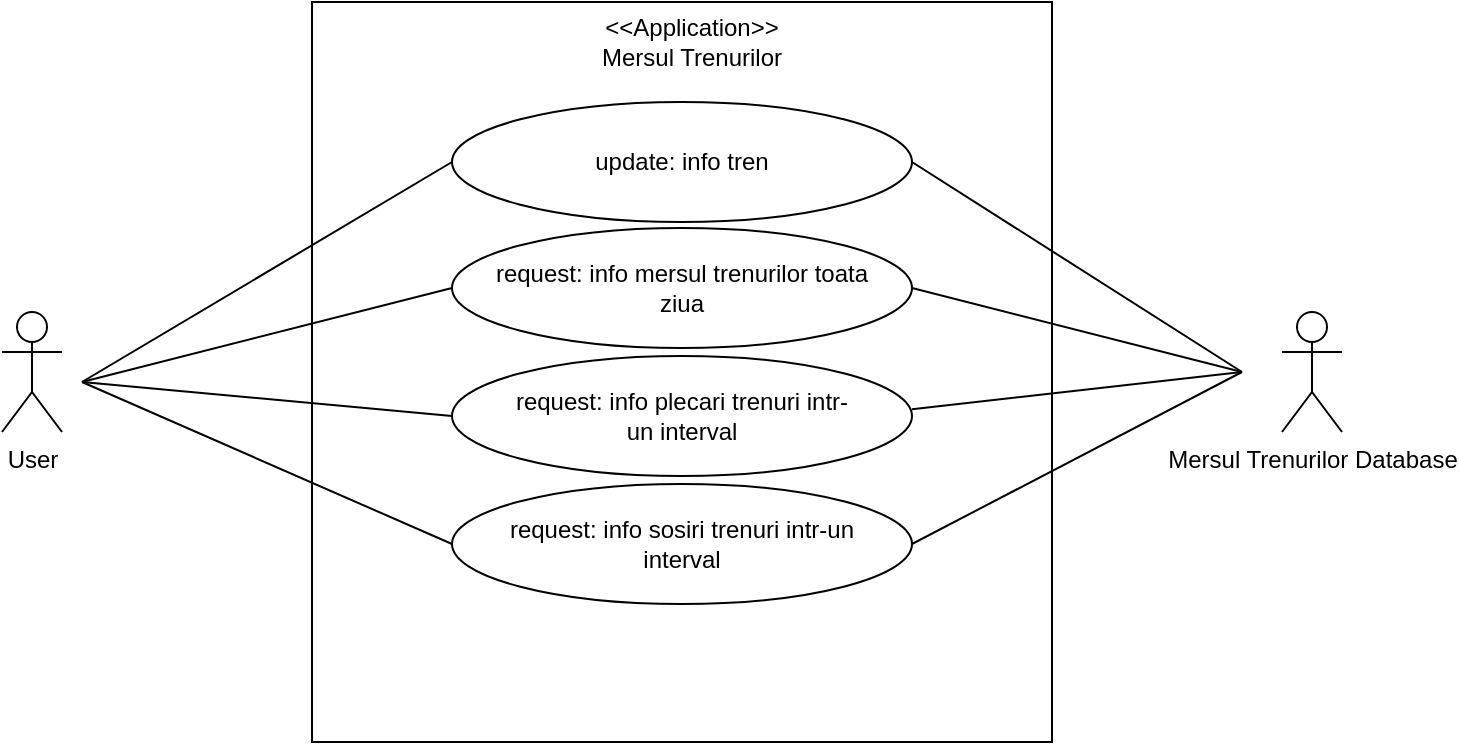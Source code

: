 <mxfile version="14.0.1" type="device"><diagram id="cNZZ7d1zDw1uW2CKmMXm" name="Page-1"><mxGraphModel dx="1135" dy="740" grid="1" gridSize="10" guides="1" tooltips="1" connect="1" arrows="1" fold="1" page="0" pageScale="1" pageWidth="850" pageHeight="1100" math="0" shadow="0"><root><mxCell id="0"/><mxCell id="1" parent="0"/><mxCell id="wpge1GxWOh_w64o-huvd-2" value="" style="whiteSpace=wrap;html=1;aspect=fixed;" vertex="1" parent="1"><mxGeometry x="175" y="110" width="370" height="370" as="geometry"/></mxCell><mxCell id="wpge1GxWOh_w64o-huvd-13" value="" style="ellipse;whiteSpace=wrap;html=1;backgroundOutline=0;" vertex="1" parent="1"><mxGeometry x="245" y="160" width="230" height="60" as="geometry"/></mxCell><mxCell id="wpge1GxWOh_w64o-huvd-12" value="" style="ellipse;whiteSpace=wrap;html=1;backgroundOutline=0;" vertex="1" parent="1"><mxGeometry x="245" y="351" width="230" height="60" as="geometry"/></mxCell><mxCell id="wpge1GxWOh_w64o-huvd-11" value="" style="ellipse;whiteSpace=wrap;html=1;backgroundOutline=0;" vertex="1" parent="1"><mxGeometry x="245" y="287" width="230" height="60" as="geometry"/></mxCell><mxCell id="wpge1GxWOh_w64o-huvd-1" value="User" style="shape=umlActor;verticalLabelPosition=bottom;verticalAlign=top;html=1;outlineConnect=0;" vertex="1" parent="1"><mxGeometry x="20" y="265" width="30" height="60" as="geometry"/></mxCell><mxCell id="wpge1GxWOh_w64o-huvd-3" value="&lt;div&gt;&amp;lt;&amp;lt;Application&amp;gt;&amp;gt;&lt;/div&gt;&lt;div&gt;Mersul Trenurilor&lt;br&gt;&lt;/div&gt;" style="text;html=1;strokeColor=none;fillColor=none;align=center;verticalAlign=middle;whiteSpace=wrap;rounded=0;" vertex="1" parent="1"><mxGeometry x="300" y="120" width="130" height="20" as="geometry"/></mxCell><mxCell id="wpge1GxWOh_w64o-huvd-6" value="update: info tren" style="text;html=1;strokeColor=none;fillColor=none;align=center;verticalAlign=middle;whiteSpace=wrap;rounded=0;" vertex="1" parent="1"><mxGeometry x="300" y="180" width="120" height="20" as="geometry"/></mxCell><mxCell id="wpge1GxWOh_w64o-huvd-10" value="" style="ellipse;whiteSpace=wrap;html=1;backgroundOutline=0;" vertex="1" parent="1"><mxGeometry x="245" y="223" width="230" height="60" as="geometry"/></mxCell><mxCell id="wpge1GxWOh_w64o-huvd-7" value="request: info mersul trenurilor toata ziua" style="text;html=1;strokeColor=none;fillColor=none;align=center;verticalAlign=middle;whiteSpace=wrap;rounded=0;" vertex="1" parent="1"><mxGeometry x="265" y="243" width="190" height="20" as="geometry"/></mxCell><mxCell id="wpge1GxWOh_w64o-huvd-9" value="request: info sosiri trenuri intr-un interval" style="text;html=1;strokeColor=none;fillColor=none;align=center;verticalAlign=middle;whiteSpace=wrap;rounded=0;" vertex="1" parent="1"><mxGeometry x="270" y="371" width="180" height="20" as="geometry"/></mxCell><mxCell id="wpge1GxWOh_w64o-huvd-8" value="request: info plecari trenuri intr-un interval" style="text;html=1;strokeColor=none;fillColor=none;align=center;verticalAlign=middle;whiteSpace=wrap;rounded=0;" vertex="1" parent="1"><mxGeometry x="270" y="307" width="180" height="20" as="geometry"/></mxCell><mxCell id="wpge1GxWOh_w64o-huvd-15" value="" style="endArrow=none;html=1;entryX=0;entryY=0.5;entryDx=0;entryDy=0;" edge="1" parent="1" target="wpge1GxWOh_w64o-huvd-13"><mxGeometry width="50" height="50" relative="1" as="geometry"><mxPoint x="60" y="300" as="sourcePoint"/><mxPoint x="100" y="243" as="targetPoint"/></mxGeometry></mxCell><mxCell id="wpge1GxWOh_w64o-huvd-16" value="" style="endArrow=none;html=1;entryX=0;entryY=0.5;entryDx=0;entryDy=0;" edge="1" parent="1" target="wpge1GxWOh_w64o-huvd-10"><mxGeometry width="50" height="50" relative="1" as="geometry"><mxPoint x="60" y="300" as="sourcePoint"/><mxPoint x="255" y="200" as="targetPoint"/></mxGeometry></mxCell><mxCell id="wpge1GxWOh_w64o-huvd-17" value="" style="endArrow=none;html=1;entryX=0;entryY=0.5;entryDx=0;entryDy=0;" edge="1" parent="1" target="wpge1GxWOh_w64o-huvd-11"><mxGeometry width="50" height="50" relative="1" as="geometry"><mxPoint x="60" y="300" as="sourcePoint"/><mxPoint x="255" y="263" as="targetPoint"/></mxGeometry></mxCell><mxCell id="wpge1GxWOh_w64o-huvd-19" value="" style="endArrow=none;html=1;entryX=0;entryY=0.5;entryDx=0;entryDy=0;" edge="1" parent="1" target="wpge1GxWOh_w64o-huvd-12"><mxGeometry width="50" height="50" relative="1" as="geometry"><mxPoint x="60" y="300" as="sourcePoint"/><mxPoint x="250" y="260" as="targetPoint"/></mxGeometry></mxCell><mxCell id="wpge1GxWOh_w64o-huvd-20" value="" style="endArrow=none;html=1;exitX=1;exitY=0.5;exitDx=0;exitDy=0;entryX=0;entryY=0.5;entryDx=0;entryDy=0;" edge="1" parent="1" source="wpge1GxWOh_w64o-huvd-13"><mxGeometry width="50" height="50" relative="1" as="geometry"><mxPoint x="590" y="310" as="sourcePoint"/><mxPoint x="640" y="295.0" as="targetPoint"/></mxGeometry></mxCell><mxCell id="wpge1GxWOh_w64o-huvd-21" value="" style="endArrow=none;html=1;entryX=0;entryY=0.5;entryDx=0;entryDy=0;exitX=1;exitY=0.5;exitDx=0;exitDy=0;" edge="1" parent="1" source="wpge1GxWOh_w64o-huvd-10"><mxGeometry width="50" height="50" relative="1" as="geometry"><mxPoint x="560" y="310" as="sourcePoint"/><mxPoint x="640" y="295.0" as="targetPoint"/></mxGeometry></mxCell><mxCell id="wpge1GxWOh_w64o-huvd-22" value="" style="endArrow=none;html=1;exitX=1;exitY=0.443;exitDx=0;exitDy=0;exitPerimeter=0;entryX=0;entryY=0.5;entryDx=0;entryDy=0;" edge="1" parent="1" source="wpge1GxWOh_w64o-huvd-11"><mxGeometry width="50" height="50" relative="1" as="geometry"><mxPoint x="560" y="310" as="sourcePoint"/><mxPoint x="640" y="295.0" as="targetPoint"/></mxGeometry></mxCell><mxCell id="wpge1GxWOh_w64o-huvd-23" value="" style="endArrow=none;html=1;exitX=1;exitY=0.5;exitDx=0;exitDy=0;entryX=0;entryY=0.5;entryDx=0;entryDy=0;" edge="1" parent="1" source="wpge1GxWOh_w64o-huvd-12"><mxGeometry width="50" height="50" relative="1" as="geometry"><mxPoint x="560" y="310" as="sourcePoint"/><mxPoint x="640" y="295.0" as="targetPoint"/></mxGeometry></mxCell><mxCell id="wpge1GxWOh_w64o-huvd-24" value="Mersul Trenurilor Database" style="shape=umlActor;verticalLabelPosition=bottom;verticalAlign=top;html=1;outlineConnect=0;" vertex="1" parent="1"><mxGeometry x="660" y="265" width="30" height="60" as="geometry"/></mxCell></root></mxGraphModel></diagram></mxfile>